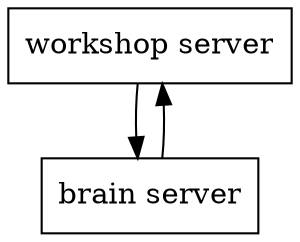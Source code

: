 digraph communication {
    a [label="workshop server", shape=box];
    b [label="brain server", shape=box];
    a -> b;
    b -> a;
}